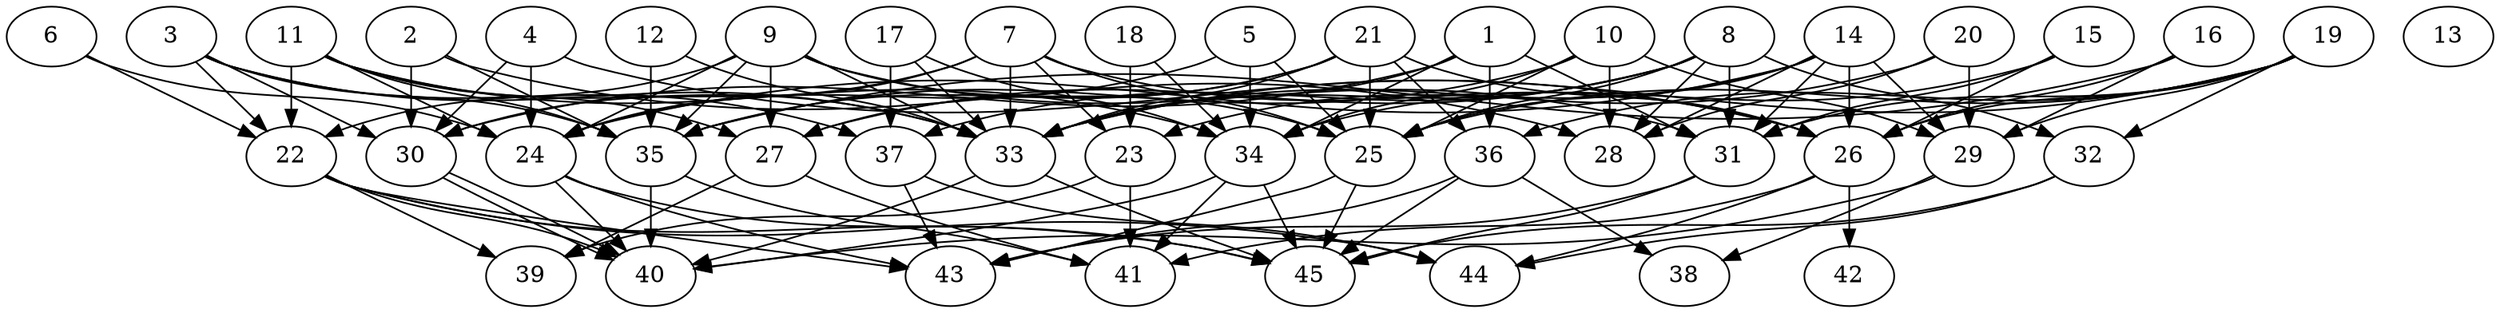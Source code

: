 // DAG automatically generated by daggen at Tue Aug  6 16:31:44 2019
// ./daggen --dot -n 45 --ccr 0.4 --fat 0.8 --regular 0.5 --density 0.5 --mindata 5242880 --maxdata 52428800 
digraph G {
  1 [size="89722880", alpha="0.16", expect_size="35889152"] 
  1 -> 30 [size ="35889152"]
  1 -> 31 [size ="35889152"]
  1 -> 33 [size ="35889152"]
  1 -> 34 [size ="35889152"]
  1 -> 36 [size ="35889152"]
  2 [size="69473280", alpha="0.10", expect_size="27789312"] 
  2 -> 28 [size ="27789312"]
  2 -> 30 [size ="27789312"]
  2 -> 35 [size ="27789312"]
  3 [size="88025600", alpha="0.08", expect_size="35210240"] 
  3 -> 22 [size ="35210240"]
  3 -> 30 [size ="35210240"]
  3 -> 33 [size ="35210240"]
  3 -> 35 [size ="35210240"]
  3 -> 37 [size ="35210240"]
  4 [size="95841280", alpha="0.01", expect_size="38336512"] 
  4 -> 24 [size ="38336512"]
  4 -> 26 [size ="38336512"]
  4 -> 30 [size ="38336512"]
  5 [size="97538560", alpha="0.09", expect_size="39015424"] 
  5 -> 24 [size ="39015424"]
  5 -> 25 [size ="39015424"]
  5 -> 34 [size ="39015424"]
  6 [size="44067840", alpha="0.18", expect_size="17627136"] 
  6 -> 22 [size ="17627136"]
  6 -> 24 [size ="17627136"]
  7 [size="108185600", alpha="0.02", expect_size="43274240"] 
  7 -> 23 [size ="43274240"]
  7 -> 24 [size ="43274240"]
  7 -> 25 [size ="43274240"]
  7 -> 26 [size ="43274240"]
  7 -> 30 [size ="43274240"]
  7 -> 33 [size ="43274240"]
  8 [size="69173760", alpha="0.00", expect_size="27669504"] 
  8 -> 25 [size ="27669504"]
  8 -> 27 [size ="27669504"]
  8 -> 28 [size ="27669504"]
  8 -> 31 [size ="27669504"]
  8 -> 32 [size ="27669504"]
  8 -> 33 [size ="27669504"]
  8 -> 37 [size ="27669504"]
  9 [size="41740800", alpha="0.18", expect_size="16696320"] 
  9 -> 22 [size ="16696320"]
  9 -> 24 [size ="16696320"]
  9 -> 25 [size ="16696320"]
  9 -> 27 [size ="16696320"]
  9 -> 31 [size ="16696320"]
  9 -> 33 [size ="16696320"]
  9 -> 35 [size ="16696320"]
  10 [size="22835200", alpha="0.04", expect_size="9134080"] 
  10 -> 25 [size ="9134080"]
  10 -> 28 [size ="9134080"]
  10 -> 29 [size ="9134080"]
  10 -> 34 [size ="9134080"]
  10 -> 35 [size ="9134080"]
  11 [size="43909120", alpha="0.09", expect_size="17563648"] 
  11 -> 22 [size ="17563648"]
  11 -> 24 [size ="17563648"]
  11 -> 27 [size ="17563648"]
  11 -> 33 [size ="17563648"]
  11 -> 34 [size ="17563648"]
  11 -> 35 [size ="17563648"]
  12 [size="23068160", alpha="0.10", expect_size="9227264"] 
  12 -> 33 [size ="9227264"]
  12 -> 35 [size ="9227264"]
  13 [size="80967680", alpha="0.18", expect_size="32387072"] 
  14 [size="125765120", alpha="0.11", expect_size="50306048"] 
  14 -> 23 [size ="50306048"]
  14 -> 24 [size ="50306048"]
  14 -> 25 [size ="50306048"]
  14 -> 26 [size ="50306048"]
  14 -> 28 [size ="50306048"]
  14 -> 29 [size ="50306048"]
  14 -> 31 [size ="50306048"]
  15 [size="15825920", alpha="0.09", expect_size="6330368"] 
  15 -> 26 [size ="6330368"]
  15 -> 31 [size ="6330368"]
  15 -> 34 [size ="6330368"]
  16 [size="71518720", alpha="0.11", expect_size="28607488"] 
  16 -> 26 [size ="28607488"]
  16 -> 29 [size ="28607488"]
  16 -> 35 [size ="28607488"]
  17 [size="58240000", alpha="0.06", expect_size="23296000"] 
  17 -> 33 [size ="23296000"]
  17 -> 34 [size ="23296000"]
  17 -> 37 [size ="23296000"]
  18 [size="67916800", alpha="0.06", expect_size="27166720"] 
  18 -> 23 [size ="27166720"]
  18 -> 34 [size ="27166720"]
  19 [size="70031360", alpha="0.19", expect_size="28012544"] 
  19 -> 25 [size ="28012544"]
  19 -> 26 [size ="28012544"]
  19 -> 29 [size ="28012544"]
  19 -> 31 [size ="28012544"]
  19 -> 32 [size ="28012544"]
  19 -> 33 [size ="28012544"]
  19 -> 36 [size ="28012544"]
  20 [size="59143680", alpha="0.01", expect_size="23657472"] 
  20 -> 28 [size ="23657472"]
  20 -> 29 [size ="23657472"]
  20 -> 33 [size ="23657472"]
  21 [size="81868800", alpha="0.17", expect_size="32747520"] 
  21 -> 25 [size ="32747520"]
  21 -> 26 [size ="32747520"]
  21 -> 27 [size ="32747520"]
  21 -> 33 [size ="32747520"]
  21 -> 35 [size ="32747520"]
  21 -> 36 [size ="32747520"]
  22 [size="15488000", alpha="0.02", expect_size="6195200"] 
  22 -> 39 [size ="6195200"]
  22 -> 40 [size ="6195200"]
  22 -> 43 [size ="6195200"]
  22 -> 44 [size ="6195200"]
  22 -> 45 [size ="6195200"]
  23 [size="76106240", alpha="0.20", expect_size="30442496"] 
  23 -> 39 [size ="30442496"]
  23 -> 41 [size ="30442496"]
  24 [size="66073600", alpha="0.12", expect_size="26429440"] 
  24 -> 40 [size ="26429440"]
  24 -> 43 [size ="26429440"]
  24 -> 45 [size ="26429440"]
  25 [size="15313920", alpha="0.18", expect_size="6125568"] 
  25 -> 43 [size ="6125568"]
  25 -> 45 [size ="6125568"]
  26 [size="69104640", alpha="0.10", expect_size="27641856"] 
  26 -> 41 [size ="27641856"]
  26 -> 42 [size ="27641856"]
  26 -> 44 [size ="27641856"]
  27 [size="17582080", alpha="0.17", expect_size="7032832"] 
  27 -> 39 [size ="7032832"]
  27 -> 41 [size ="7032832"]
  28 [size="50280960", alpha="0.14", expect_size="20112384"] 
  29 [size="86645760", alpha="0.16", expect_size="34658304"] 
  29 -> 38 [size ="34658304"]
  29 -> 40 [size ="34658304"]
  30 [size="78328320", alpha="0.20", expect_size="31331328"] 
  30 -> 40 [size ="31331328"]
  30 -> 40 [size ="31331328"]
  31 [size="85634560", alpha="0.09", expect_size="34253824"] 
  31 -> 43 [size ="34253824"]
  31 -> 45 [size ="34253824"]
  32 [size="67220480", alpha="0.19", expect_size="26888192"] 
  32 -> 44 [size ="26888192"]
  32 -> 45 [size ="26888192"]
  33 [size="79452160", alpha="0.01", expect_size="31780864"] 
  33 -> 40 [size ="31780864"]
  33 -> 45 [size ="31780864"]
  34 [size="79283200", alpha="0.02", expect_size="31713280"] 
  34 -> 40 [size ="31713280"]
  34 -> 41 [size ="31713280"]
  34 -> 45 [size ="31713280"]
  35 [size="31485440", alpha="0.04", expect_size="12594176"] 
  35 -> 40 [size ="12594176"]
  35 -> 41 [size ="12594176"]
  36 [size="20492800", alpha="0.16", expect_size="8197120"] 
  36 -> 38 [size ="8197120"]
  36 -> 43 [size ="8197120"]
  36 -> 45 [size ="8197120"]
  37 [size="77263360", alpha="0.15", expect_size="30905344"] 
  37 -> 43 [size ="30905344"]
  37 -> 44 [size ="30905344"]
  38 [size="60948480", alpha="0.03", expect_size="24379392"] 
  39 [size="27614720", alpha="0.01", expect_size="11045888"] 
  40 [size="123863040", alpha="0.07", expect_size="49545216"] 
  41 [size="123494400", alpha="0.05", expect_size="49397760"] 
  42 [size="57310720", alpha="0.03", expect_size="22924288"] 
  43 [size="53240320", alpha="0.11", expect_size="21296128"] 
  44 [size="61176320", alpha="0.09", expect_size="24470528"] 
  45 [size="75816960", alpha="0.07", expect_size="30326784"] 
}
